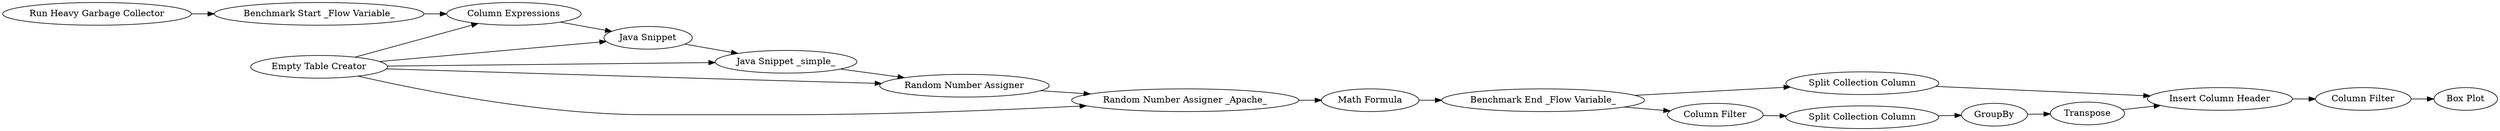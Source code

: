 digraph {
	"8067765945663229360_20" [label="Math Formula"]
	"8067765945663229360_19" [label="Column Expressions"]
	"8067765945663229360_3" [label="Java Snippet _simple_"]
	"8067765945663229360_7" [label="Benchmark End _Flow Variable_"]
	"8067765945663229360_13" [label=GroupBy]
	"8067765945663229360_6" [label="Benchmark Start _Flow Variable_"]
	"8067765945663229360_2" [label="Java Snippet"]
	"8067765945663229360_10" [label="Split Collection Column"]
	"8067765945663229360_17" [label="Column Filter"]
	"8067765945663229360_9" [label="Split Collection Column"]
	"8067765945663229360_14" [label="Column Filter"]
	"8067765945663229360_5" [label="Random Number Assigner _Apache_"]
	"8067765945663229360_8" [label="Run Heavy Garbage Collector"]
	"8067765945663229360_15" [label=Transpose]
	"8067765945663229360_1" [label="Empty Table Creator"]
	"8067765945663229360_4" [label="Random Number Assigner"]
	"8067765945663229360_18" [label="Box Plot"]
	"8067765945663229360_16" [label="Insert Column Header"]
	"8067765945663229360_17" -> "8067765945663229360_18"
	"8067765945663229360_15" -> "8067765945663229360_16"
	"8067765945663229360_16" -> "8067765945663229360_17"
	"8067765945663229360_10" -> "8067765945663229360_13"
	"8067765945663229360_9" -> "8067765945663229360_16"
	"8067765945663229360_3" -> "8067765945663229360_4"
	"8067765945663229360_1" -> "8067765945663229360_3"
	"8067765945663229360_20" -> "8067765945663229360_7"
	"8067765945663229360_2" -> "8067765945663229360_3"
	"8067765945663229360_4" -> "8067765945663229360_5"
	"8067765945663229360_8" -> "8067765945663229360_6"
	"8067765945663229360_13" -> "8067765945663229360_15"
	"8067765945663229360_1" -> "8067765945663229360_4"
	"8067765945663229360_1" -> "8067765945663229360_5"
	"8067765945663229360_19" -> "8067765945663229360_2"
	"8067765945663229360_6" -> "8067765945663229360_19"
	"8067765945663229360_5" -> "8067765945663229360_20"
	"8067765945663229360_7" -> "8067765945663229360_14"
	"8067765945663229360_1" -> "8067765945663229360_19"
	"8067765945663229360_7" -> "8067765945663229360_9"
	"8067765945663229360_1" -> "8067765945663229360_2"
	"8067765945663229360_14" -> "8067765945663229360_10"
	rankdir=LR
}
